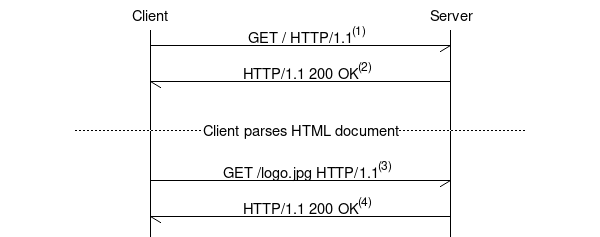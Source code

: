 msc {
  a [label="Client"], b [label="Server"];

  a->b [label="GET / HTTP/1.1", ID="(1)"];
  a<-b [label="HTTP/1.1 200 OK", ID="(2)"];

  |||;
  ---  [label="Client parses HTML document"];
  |||;

  a->b [label="GET /logo.jpg HTTP/1.1", ID="(3)"];
  a<-b [label="HTTP/1.1 200 OK", ID="(4)"];
}
